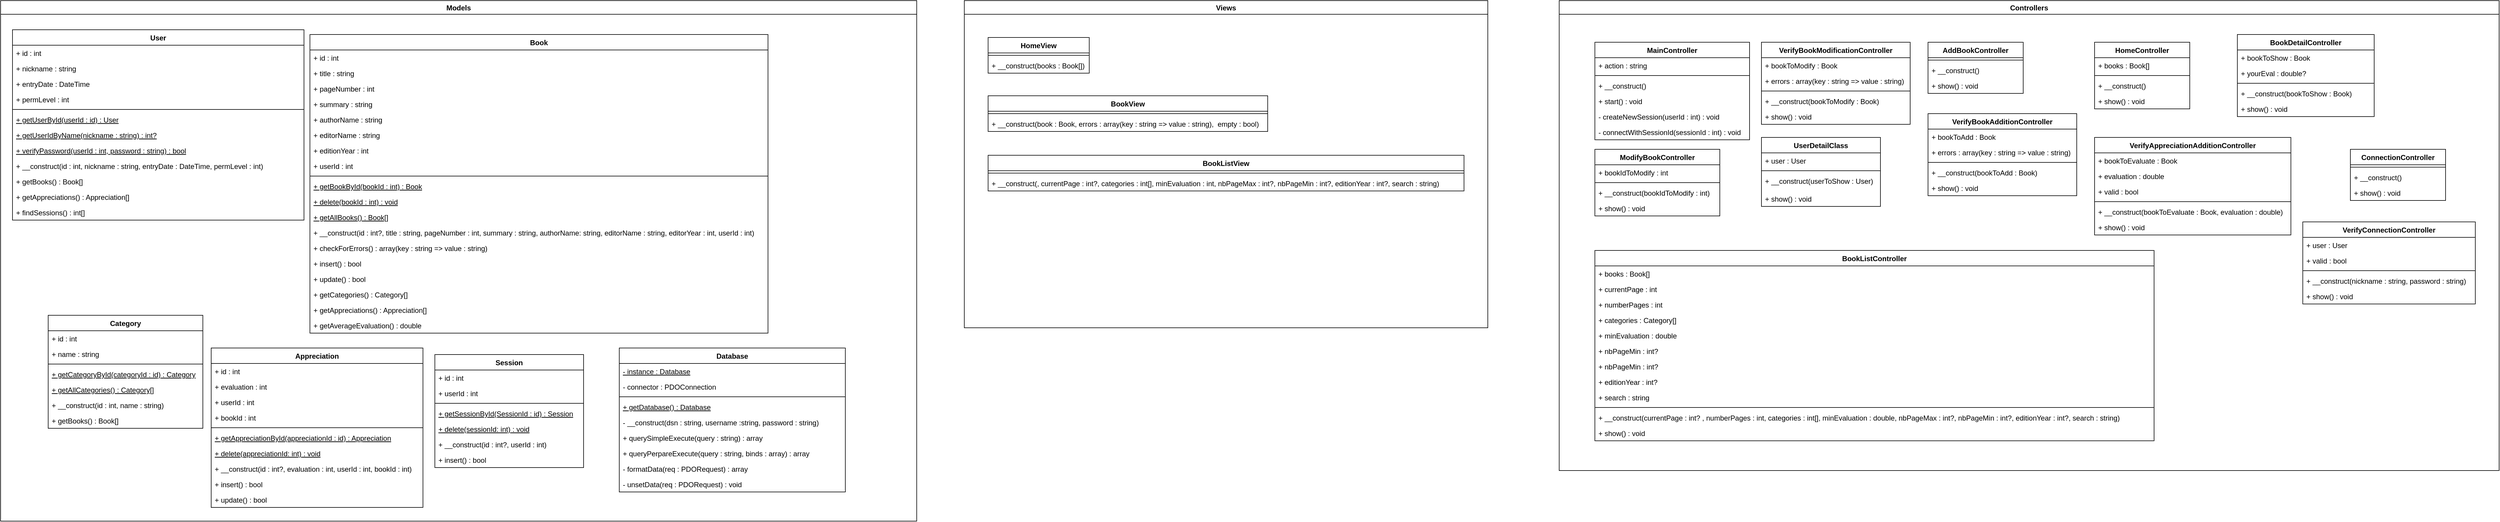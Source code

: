 <mxfile version="17.4.0"><diagram id="C5RBs43oDa-KdzZeNtuy" name="Page-1"><mxGraphModel dx="1673" dy="918" grid="1" gridSize="10" guides="1" tooltips="1" connect="1" arrows="1" fold="1" page="1" pageScale="1" pageWidth="827" pageHeight="1169" math="0" shadow="0"><root><mxCell id="WIyWlLk6GJQsqaUBKTNV-0"/><mxCell id="WIyWlLk6GJQsqaUBKTNV-1" parent="WIyWlLk6GJQsqaUBKTNV-0"/><mxCell id="OU10szr2XzH9tJr5xHhC-0" value="Controllers" style="swimlane;" parent="WIyWlLk6GJQsqaUBKTNV-1" vertex="1"><mxGeometry x="2720" y="40" width="1580" height="790" as="geometry"/></mxCell><mxCell id="OU10szr2XzH9tJr5xHhC-4" value="MainController" style="swimlane;fontStyle=1;align=center;verticalAlign=top;childLayout=stackLayout;horizontal=1;startSize=26;horizontalStack=0;resizeParent=1;resizeParentMax=0;resizeLast=0;collapsible=1;marginBottom=0;" parent="OU10szr2XzH9tJr5xHhC-0" vertex="1"><mxGeometry x="60" y="70" width="260" height="164" as="geometry"/></mxCell><mxCell id="lV26DVgruJpY5TxE6KlM-100" value="+ action : string" style="text;strokeColor=none;fillColor=none;align=left;verticalAlign=top;spacingLeft=4;spacingRight=4;overflow=hidden;rotatable=0;points=[[0,0.5],[1,0.5]];portConstraint=eastwest;" parent="OU10szr2XzH9tJr5xHhC-4" vertex="1"><mxGeometry y="26" width="260" height="26" as="geometry"/></mxCell><mxCell id="OU10szr2XzH9tJr5xHhC-6" value="" style="line;strokeWidth=1;fillColor=none;align=left;verticalAlign=middle;spacingTop=-1;spacingLeft=3;spacingRight=3;rotatable=0;labelPosition=right;points=[];portConstraint=eastwest;" parent="OU10szr2XzH9tJr5xHhC-4" vertex="1"><mxGeometry y="52" width="260" height="8" as="geometry"/></mxCell><mxCell id="OU10szr2XzH9tJr5xHhC-7" value="+ __construct()" style="text;strokeColor=none;fillColor=none;align=left;verticalAlign=top;spacingLeft=4;spacingRight=4;overflow=hidden;rotatable=0;points=[[0,0.5],[1,0.5]];portConstraint=eastwest;" parent="OU10szr2XzH9tJr5xHhC-4" vertex="1"><mxGeometry y="60" width="260" height="26" as="geometry"/></mxCell><mxCell id="lV26DVgruJpY5TxE6KlM-96" value="+ start() : void" style="text;strokeColor=none;fillColor=none;align=left;verticalAlign=top;spacingLeft=4;spacingRight=4;overflow=hidden;rotatable=0;points=[[0,0.5],[1,0.5]];portConstraint=eastwest;" parent="OU10szr2XzH9tJr5xHhC-4" vertex="1"><mxGeometry y="86" width="260" height="26" as="geometry"/></mxCell><mxCell id="lV26DVgruJpY5TxE6KlM-94" value="- createNewSession(userId : int) : void" style="text;strokeColor=none;fillColor=none;align=left;verticalAlign=top;spacingLeft=4;spacingRight=4;overflow=hidden;rotatable=0;points=[[0,0.5],[1,0.5]];portConstraint=eastwest;" parent="OU10szr2XzH9tJr5xHhC-4" vertex="1"><mxGeometry y="112" width="260" height="26" as="geometry"/></mxCell><mxCell id="lV26DVgruJpY5TxE6KlM-95" value="- connectWithSessionId(sessionId : int) : void" style="text;strokeColor=none;fillColor=none;align=left;verticalAlign=top;spacingLeft=4;spacingRight=4;overflow=hidden;rotatable=0;points=[[0,0.5],[1,0.5]];portConstraint=eastwest;" parent="OU10szr2XzH9tJr5xHhC-4" vertex="1"><mxGeometry y="138" width="260" height="26" as="geometry"/></mxCell><mxCell id="OU10szr2XzH9tJr5xHhC-12" value="AddBookController" style="swimlane;fontStyle=1;align=center;verticalAlign=top;childLayout=stackLayout;horizontal=1;startSize=26;horizontalStack=0;resizeParent=1;resizeParentMax=0;resizeLast=0;collapsible=1;marginBottom=0;" parent="OU10szr2XzH9tJr5xHhC-0" vertex="1"><mxGeometry x="620" y="70" width="160" height="86" as="geometry"/></mxCell><mxCell id="OU10szr2XzH9tJr5xHhC-14" value="" style="line;strokeWidth=1;fillColor=none;align=left;verticalAlign=middle;spacingTop=-1;spacingLeft=3;spacingRight=3;rotatable=0;labelPosition=right;points=[];portConstraint=eastwest;" parent="OU10szr2XzH9tJr5xHhC-12" vertex="1"><mxGeometry y="26" width="160" height="8" as="geometry"/></mxCell><mxCell id="OU10szr2XzH9tJr5xHhC-15" value="+ __construct()" style="text;strokeColor=none;fillColor=none;align=left;verticalAlign=top;spacingLeft=4;spacingRight=4;overflow=hidden;rotatable=0;points=[[0,0.5],[1,0.5]];portConstraint=eastwest;" parent="OU10szr2XzH9tJr5xHhC-12" vertex="1"><mxGeometry y="34" width="160" height="26" as="geometry"/></mxCell><mxCell id="p8WuCxDaArKsLXd3KkqR-11" value="+ show() : void" style="text;strokeColor=none;fillColor=none;align=left;verticalAlign=top;spacingLeft=4;spacingRight=4;overflow=hidden;rotatable=0;points=[[0,0.5],[1,0.5]];portConstraint=eastwest;" parent="OU10szr2XzH9tJr5xHhC-12" vertex="1"><mxGeometry y="60" width="160" height="26" as="geometry"/></mxCell><mxCell id="OU10szr2XzH9tJr5xHhC-16" value="HomeController" style="swimlane;fontStyle=1;align=center;verticalAlign=top;childLayout=stackLayout;horizontal=1;startSize=26;horizontalStack=0;resizeParent=1;resizeParentMax=0;resizeLast=0;collapsible=1;marginBottom=0;" parent="OU10szr2XzH9tJr5xHhC-0" vertex="1"><mxGeometry x="900" y="70" width="160" height="112" as="geometry"/></mxCell><mxCell id="p8WuCxDaArKsLXd3KkqR-19" value="+ books : Book[]" style="text;strokeColor=none;fillColor=none;align=left;verticalAlign=top;spacingLeft=4;spacingRight=4;overflow=hidden;rotatable=0;points=[[0,0.5],[1,0.5]];portConstraint=eastwest;" parent="OU10szr2XzH9tJr5xHhC-16" vertex="1"><mxGeometry y="26" width="160" height="26" as="geometry"/></mxCell><mxCell id="OU10szr2XzH9tJr5xHhC-18" value="" style="line;strokeWidth=1;fillColor=none;align=left;verticalAlign=middle;spacingTop=-1;spacingLeft=3;spacingRight=3;rotatable=0;labelPosition=right;points=[];portConstraint=eastwest;" parent="OU10szr2XzH9tJr5xHhC-16" vertex="1"><mxGeometry y="52" width="160" height="8" as="geometry"/></mxCell><mxCell id="OU10szr2XzH9tJr5xHhC-19" value="+ __construct()" style="text;strokeColor=none;fillColor=none;align=left;verticalAlign=top;spacingLeft=4;spacingRight=4;overflow=hidden;rotatable=0;points=[[0,0.5],[1,0.5]];portConstraint=eastwest;" parent="OU10szr2XzH9tJr5xHhC-16" vertex="1"><mxGeometry y="60" width="160" height="26" as="geometry"/></mxCell><mxCell id="p8WuCxDaArKsLXd3KkqR-20" value="+ show() : void" style="text;strokeColor=none;fillColor=none;align=left;verticalAlign=top;spacingLeft=4;spacingRight=4;overflow=hidden;rotatable=0;points=[[0,0.5],[1,0.5]];portConstraint=eastwest;" parent="OU10szr2XzH9tJr5xHhC-16" vertex="1"><mxGeometry y="86" width="160" height="26" as="geometry"/></mxCell><mxCell id="OU10szr2XzH9tJr5xHhC-20" value="BookDetailController" style="swimlane;fontStyle=1;align=center;verticalAlign=top;childLayout=stackLayout;horizontal=1;startSize=26;horizontalStack=0;resizeParent=1;resizeParentMax=0;resizeLast=0;collapsible=1;marginBottom=0;" parent="OU10szr2XzH9tJr5xHhC-0" vertex="1"><mxGeometry x="1140" y="57" width="230" height="138" as="geometry"/></mxCell><mxCell id="OU10szr2XzH9tJr5xHhC-21" value="+ bookToShow : Book" style="text;strokeColor=none;fillColor=none;align=left;verticalAlign=top;spacingLeft=4;spacingRight=4;overflow=hidden;rotatable=0;points=[[0,0.5],[1,0.5]];portConstraint=eastwest;" parent="OU10szr2XzH9tJr5xHhC-20" vertex="1"><mxGeometry y="26" width="230" height="26" as="geometry"/></mxCell><mxCell id="ZPYOIBIPo0ryJwTn48Rx-1" value="+ yourEval : double?" style="text;strokeColor=none;fillColor=none;align=left;verticalAlign=top;spacingLeft=4;spacingRight=4;overflow=hidden;rotatable=0;points=[[0,0.5],[1,0.5]];portConstraint=eastwest;" vertex="1" parent="OU10szr2XzH9tJr5xHhC-20"><mxGeometry y="52" width="230" height="26" as="geometry"/></mxCell><mxCell id="OU10szr2XzH9tJr5xHhC-22" value="" style="line;strokeWidth=1;fillColor=none;align=left;verticalAlign=middle;spacingTop=-1;spacingLeft=3;spacingRight=3;rotatable=0;labelPosition=right;points=[];portConstraint=eastwest;" parent="OU10szr2XzH9tJr5xHhC-20" vertex="1"><mxGeometry y="78" width="230" height="8" as="geometry"/></mxCell><mxCell id="OU10szr2XzH9tJr5xHhC-23" value="+ __construct(bookToShow : Book)" style="text;strokeColor=none;fillColor=none;align=left;verticalAlign=top;spacingLeft=4;spacingRight=4;overflow=hidden;rotatable=0;points=[[0,0.5],[1,0.5]];portConstraint=eastwest;" parent="OU10szr2XzH9tJr5xHhC-20" vertex="1"><mxGeometry y="86" width="230" height="26" as="geometry"/></mxCell><mxCell id="p8WuCxDaArKsLXd3KkqR-34" value="+ show() : void" style="text;strokeColor=none;fillColor=none;align=left;verticalAlign=top;spacingLeft=4;spacingRight=4;overflow=hidden;rotatable=0;points=[[0,0.5],[1,0.5]];portConstraint=eastwest;" parent="OU10szr2XzH9tJr5xHhC-20" vertex="1"><mxGeometry y="112" width="230" height="26" as="geometry"/></mxCell><mxCell id="OU10szr2XzH9tJr5xHhC-24" value="BookListController" style="swimlane;fontStyle=1;align=center;verticalAlign=top;childLayout=stackLayout;horizontal=1;startSize=26;horizontalStack=0;resizeParent=1;resizeParentMax=0;resizeLast=0;collapsible=1;marginBottom=0;" parent="OU10szr2XzH9tJr5xHhC-0" vertex="1"><mxGeometry x="60" y="420" width="940" height="320" as="geometry"/></mxCell><mxCell id="lV26DVgruJpY5TxE6KlM-106" value="+ books : Book[]" style="text;strokeColor=none;fillColor=none;align=left;verticalAlign=top;spacingLeft=4;spacingRight=4;overflow=hidden;rotatable=0;points=[[0,0.5],[1,0.5]];portConstraint=eastwest;" parent="OU10szr2XzH9tJr5xHhC-24" vertex="1"><mxGeometry y="26" width="940" height="26" as="geometry"/></mxCell><mxCell id="lV26DVgruJpY5TxE6KlM-107" value="+ currentPage : int" style="text;strokeColor=none;fillColor=none;align=left;verticalAlign=top;spacingLeft=4;spacingRight=4;overflow=hidden;rotatable=0;points=[[0,0.5],[1,0.5]];portConstraint=eastwest;" parent="OU10szr2XzH9tJr5xHhC-24" vertex="1"><mxGeometry y="52" width="940" height="26" as="geometry"/></mxCell><mxCell id="ZPYOIBIPo0ryJwTn48Rx-23" value="+ numberPages : int" style="text;strokeColor=none;fillColor=none;align=left;verticalAlign=top;spacingLeft=4;spacingRight=4;overflow=hidden;rotatable=0;points=[[0,0.5],[1,0.5]];portConstraint=eastwest;" vertex="1" parent="OU10szr2XzH9tJr5xHhC-24"><mxGeometry y="78" width="940" height="26" as="geometry"/></mxCell><mxCell id="ZPYOIBIPo0ryJwTn48Rx-24" value="+ categories : Category[]" style="text;strokeColor=none;fillColor=none;align=left;verticalAlign=top;spacingLeft=4;spacingRight=4;overflow=hidden;rotatable=0;points=[[0,0.5],[1,0.5]];portConstraint=eastwest;" vertex="1" parent="OU10szr2XzH9tJr5xHhC-24"><mxGeometry y="104" width="940" height="26" as="geometry"/></mxCell><mxCell id="ZPYOIBIPo0ryJwTn48Rx-25" value="+ minEvaluation : double" style="text;strokeColor=none;fillColor=none;align=left;verticalAlign=top;spacingLeft=4;spacingRight=4;overflow=hidden;rotatable=0;points=[[0,0.5],[1,0.5]];portConstraint=eastwest;" vertex="1" parent="OU10szr2XzH9tJr5xHhC-24"><mxGeometry y="130" width="940" height="26" as="geometry"/></mxCell><mxCell id="ZPYOIBIPo0ryJwTn48Rx-26" value="+ nbPageMin : int?" style="text;strokeColor=none;fillColor=none;align=left;verticalAlign=top;spacingLeft=4;spacingRight=4;overflow=hidden;rotatable=0;points=[[0,0.5],[1,0.5]];portConstraint=eastwest;" vertex="1" parent="OU10szr2XzH9tJr5xHhC-24"><mxGeometry y="156" width="940" height="26" as="geometry"/></mxCell><mxCell id="ZPYOIBIPo0ryJwTn48Rx-27" value="+ nbPageMin : int?" style="text;strokeColor=none;fillColor=none;align=left;verticalAlign=top;spacingLeft=4;spacingRight=4;overflow=hidden;rotatable=0;points=[[0,0.5],[1,0.5]];portConstraint=eastwest;" vertex="1" parent="OU10szr2XzH9tJr5xHhC-24"><mxGeometry y="182" width="940" height="26" as="geometry"/></mxCell><mxCell id="ZPYOIBIPo0ryJwTn48Rx-28" value="+ editionYear : int?" style="text;strokeColor=none;fillColor=none;align=left;verticalAlign=top;spacingLeft=4;spacingRight=4;overflow=hidden;rotatable=0;points=[[0,0.5],[1,0.5]];portConstraint=eastwest;" vertex="1" parent="OU10szr2XzH9tJr5xHhC-24"><mxGeometry y="208" width="940" height="26" as="geometry"/></mxCell><mxCell id="ZPYOIBIPo0ryJwTn48Rx-29" value="+ search : string" style="text;strokeColor=none;fillColor=none;align=left;verticalAlign=top;spacingLeft=4;spacingRight=4;overflow=hidden;rotatable=0;points=[[0,0.5],[1,0.5]];portConstraint=eastwest;" vertex="1" parent="OU10szr2XzH9tJr5xHhC-24"><mxGeometry y="234" width="940" height="26" as="geometry"/></mxCell><mxCell id="OU10szr2XzH9tJr5xHhC-26" value="" style="line;strokeWidth=1;fillColor=none;align=left;verticalAlign=middle;spacingTop=-1;spacingLeft=3;spacingRight=3;rotatable=0;labelPosition=right;points=[];portConstraint=eastwest;" parent="OU10szr2XzH9tJr5xHhC-24" vertex="1"><mxGeometry y="260" width="940" height="8" as="geometry"/></mxCell><mxCell id="OU10szr2XzH9tJr5xHhC-27" value="+ __construct(currentPage : int? , numberPages : int, categories : int[], minEvaluation : double, nbPageMax : int?, nbPageMin : int?, editionYear : int?, search : string)" style="text;strokeColor=none;fillColor=none;align=left;verticalAlign=top;spacingLeft=4;spacingRight=4;overflow=hidden;rotatable=0;points=[[0,0.5],[1,0.5]];portConstraint=eastwest;" parent="OU10szr2XzH9tJr5xHhC-24" vertex="1"><mxGeometry y="268" width="940" height="26" as="geometry"/></mxCell><mxCell id="lV26DVgruJpY5TxE6KlM-105" value="+ show() : void" style="text;strokeColor=none;fillColor=none;align=left;verticalAlign=top;spacingLeft=4;spacingRight=4;overflow=hidden;rotatable=0;points=[[0,0.5],[1,0.5]];portConstraint=eastwest;" parent="OU10szr2XzH9tJr5xHhC-24" vertex="1"><mxGeometry y="294" width="940" height="26" as="geometry"/></mxCell><mxCell id="lV26DVgruJpY5TxE6KlM-8" value="ModifyBookController" style="swimlane;fontStyle=1;align=center;verticalAlign=top;childLayout=stackLayout;horizontal=1;startSize=26;horizontalStack=0;resizeParent=1;resizeParentMax=0;resizeLast=0;collapsible=1;marginBottom=0;" parent="OU10szr2XzH9tJr5xHhC-0" vertex="1"><mxGeometry x="60" y="250" width="210" height="112" as="geometry"/></mxCell><mxCell id="lV26DVgruJpY5TxE6KlM-9" value="+ bookIdToModify : int" style="text;strokeColor=none;fillColor=none;align=left;verticalAlign=top;spacingLeft=4;spacingRight=4;overflow=hidden;rotatable=0;points=[[0,0.5],[1,0.5]];portConstraint=eastwest;" parent="lV26DVgruJpY5TxE6KlM-8" vertex="1"><mxGeometry y="26" width="210" height="26" as="geometry"/></mxCell><mxCell id="lV26DVgruJpY5TxE6KlM-10" value="" style="line;strokeWidth=1;fillColor=none;align=left;verticalAlign=middle;spacingTop=-1;spacingLeft=3;spacingRight=3;rotatable=0;labelPosition=right;points=[];portConstraint=eastwest;" parent="lV26DVgruJpY5TxE6KlM-8" vertex="1"><mxGeometry y="52" width="210" height="8" as="geometry"/></mxCell><mxCell id="lV26DVgruJpY5TxE6KlM-11" value="+ __construct(bookIdToModify : int)" style="text;strokeColor=none;fillColor=none;align=left;verticalAlign=top;spacingLeft=4;spacingRight=4;overflow=hidden;rotatable=0;points=[[0,0.5],[1,0.5]];portConstraint=eastwest;" parent="lV26DVgruJpY5TxE6KlM-8" vertex="1"><mxGeometry y="60" width="210" height="26" as="geometry"/></mxCell><mxCell id="p8WuCxDaArKsLXd3KkqR-3" value="+ show() : void" style="text;strokeColor=none;fillColor=none;align=left;verticalAlign=top;spacingLeft=4;spacingRight=4;overflow=hidden;rotatable=0;points=[[0,0.5],[1,0.5]];portConstraint=eastwest;" parent="lV26DVgruJpY5TxE6KlM-8" vertex="1"><mxGeometry y="86" width="210" height="26" as="geometry"/></mxCell><mxCell id="lV26DVgruJpY5TxE6KlM-101" value="ConnectionController" style="swimlane;fontStyle=1;align=center;verticalAlign=top;childLayout=stackLayout;horizontal=1;startSize=26;horizontalStack=0;resizeParent=1;resizeParentMax=0;resizeLast=0;collapsible=1;marginBottom=0;" parent="OU10szr2XzH9tJr5xHhC-0" vertex="1"><mxGeometry x="1330" y="250" width="160" height="86" as="geometry"/></mxCell><mxCell id="lV26DVgruJpY5TxE6KlM-103" value="" style="line;strokeWidth=1;fillColor=none;align=left;verticalAlign=middle;spacingTop=-1;spacingLeft=3;spacingRight=3;rotatable=0;labelPosition=right;points=[];portConstraint=eastwest;" parent="lV26DVgruJpY5TxE6KlM-101" vertex="1"><mxGeometry y="26" width="160" height="8" as="geometry"/></mxCell><mxCell id="p8WuCxDaArKsLXd3KkqR-35" value="+ __construct()" style="text;strokeColor=none;fillColor=none;align=left;verticalAlign=top;spacingLeft=4;spacingRight=4;overflow=hidden;rotatable=0;points=[[0,0.5],[1,0.5]];portConstraint=eastwest;" parent="lV26DVgruJpY5TxE6KlM-101" vertex="1"><mxGeometry y="34" width="160" height="26" as="geometry"/></mxCell><mxCell id="p8WuCxDaArKsLXd3KkqR-36" value="+ show() : void" style="text;strokeColor=none;fillColor=none;align=left;verticalAlign=top;spacingLeft=4;spacingRight=4;overflow=hidden;rotatable=0;points=[[0,0.5],[1,0.5]];portConstraint=eastwest;" parent="lV26DVgruJpY5TxE6KlM-101" vertex="1"><mxGeometry y="60" width="160" height="26" as="geometry"/></mxCell><mxCell id="p8WuCxDaArKsLXd3KkqR-4" value="VerifyBookModificationController" style="swimlane;fontStyle=1;align=center;verticalAlign=top;childLayout=stackLayout;horizontal=1;startSize=26;horizontalStack=0;resizeParent=1;resizeParentMax=0;resizeLast=0;collapsible=1;marginBottom=0;" parent="OU10szr2XzH9tJr5xHhC-0" vertex="1"><mxGeometry x="340" y="70" width="250" height="138" as="geometry"/></mxCell><mxCell id="p8WuCxDaArKsLXd3KkqR-5" value="+ bookToModify : Book" style="text;strokeColor=none;fillColor=none;align=left;verticalAlign=top;spacingLeft=4;spacingRight=4;overflow=hidden;rotatable=0;points=[[0,0.5],[1,0.5]];portConstraint=eastwest;" parent="p8WuCxDaArKsLXd3KkqR-4" vertex="1"><mxGeometry y="26" width="250" height="26" as="geometry"/></mxCell><mxCell id="p8WuCxDaArKsLXd3KkqR-9" value="+ errors : array(key : string =&gt; value : string)" style="text;strokeColor=none;fillColor=none;align=left;verticalAlign=top;spacingLeft=4;spacingRight=4;overflow=hidden;rotatable=0;points=[[0,0.5],[1,0.5]];portConstraint=eastwest;" parent="p8WuCxDaArKsLXd3KkqR-4" vertex="1"><mxGeometry y="52" width="250" height="26" as="geometry"/></mxCell><mxCell id="p8WuCxDaArKsLXd3KkqR-6" value="" style="line;strokeWidth=1;fillColor=none;align=left;verticalAlign=middle;spacingTop=-1;spacingLeft=3;spacingRight=3;rotatable=0;labelPosition=right;points=[];portConstraint=eastwest;" parent="p8WuCxDaArKsLXd3KkqR-4" vertex="1"><mxGeometry y="78" width="250" height="8" as="geometry"/></mxCell><mxCell id="p8WuCxDaArKsLXd3KkqR-7" value="+ __construct(bookToModify : Book)" style="text;strokeColor=none;fillColor=none;align=left;verticalAlign=top;spacingLeft=4;spacingRight=4;overflow=hidden;rotatable=0;points=[[0,0.5],[1,0.5]];portConstraint=eastwest;" parent="p8WuCxDaArKsLXd3KkqR-4" vertex="1"><mxGeometry y="86" width="250" height="26" as="geometry"/></mxCell><mxCell id="p8WuCxDaArKsLXd3KkqR-8" value="+ show() : void" style="text;strokeColor=none;fillColor=none;align=left;verticalAlign=top;spacingLeft=4;spacingRight=4;overflow=hidden;rotatable=0;points=[[0,0.5],[1,0.5]];portConstraint=eastwest;" parent="p8WuCxDaArKsLXd3KkqR-4" vertex="1"><mxGeometry y="112" width="250" height="26" as="geometry"/></mxCell><mxCell id="p8WuCxDaArKsLXd3KkqR-12" value="VerifyBookAdditionController" style="swimlane;fontStyle=1;align=center;verticalAlign=top;childLayout=stackLayout;horizontal=1;startSize=26;horizontalStack=0;resizeParent=1;resizeParentMax=0;resizeLast=0;collapsible=1;marginBottom=0;" parent="OU10szr2XzH9tJr5xHhC-0" vertex="1"><mxGeometry x="620" y="190" width="250" height="138" as="geometry"/></mxCell><mxCell id="p8WuCxDaArKsLXd3KkqR-16" value="+ bookToAdd : Book" style="text;strokeColor=none;fillColor=none;align=left;verticalAlign=top;spacingLeft=4;spacingRight=4;overflow=hidden;rotatable=0;points=[[0,0.5],[1,0.5]];portConstraint=eastwest;" parent="p8WuCxDaArKsLXd3KkqR-12" vertex="1"><mxGeometry y="26" width="250" height="26" as="geometry"/></mxCell><mxCell id="p8WuCxDaArKsLXd3KkqR-18" value="+ errors : array(key : string =&gt; value : string)" style="text;strokeColor=none;fillColor=none;align=left;verticalAlign=top;spacingLeft=4;spacingRight=4;overflow=hidden;rotatable=0;points=[[0,0.5],[1,0.5]];portConstraint=eastwest;" parent="p8WuCxDaArKsLXd3KkqR-12" vertex="1"><mxGeometry y="52" width="250" height="26" as="geometry"/></mxCell><mxCell id="p8WuCxDaArKsLXd3KkqR-13" value="" style="line;strokeWidth=1;fillColor=none;align=left;verticalAlign=middle;spacingTop=-1;spacingLeft=3;spacingRight=3;rotatable=0;labelPosition=right;points=[];portConstraint=eastwest;" parent="p8WuCxDaArKsLXd3KkqR-12" vertex="1"><mxGeometry y="78" width="250" height="8" as="geometry"/></mxCell><mxCell id="p8WuCxDaArKsLXd3KkqR-14" value="+ __construct(bookToAdd : Book)" style="text;strokeColor=none;fillColor=none;align=left;verticalAlign=top;spacingLeft=4;spacingRight=4;overflow=hidden;rotatable=0;points=[[0,0.5],[1,0.5]];portConstraint=eastwest;" parent="p8WuCxDaArKsLXd3KkqR-12" vertex="1"><mxGeometry y="86" width="250" height="26" as="geometry"/></mxCell><mxCell id="p8WuCxDaArKsLXd3KkqR-15" value="+ show() : void" style="text;strokeColor=none;fillColor=none;align=left;verticalAlign=top;spacingLeft=4;spacingRight=4;overflow=hidden;rotatable=0;points=[[0,0.5],[1,0.5]];portConstraint=eastwest;" parent="p8WuCxDaArKsLXd3KkqR-12" vertex="1"><mxGeometry y="112" width="250" height="26" as="geometry"/></mxCell><mxCell id="p8WuCxDaArKsLXd3KkqR-27" value="VerifyAppreciationAdditionController" style="swimlane;fontStyle=1;align=center;verticalAlign=top;childLayout=stackLayout;horizontal=1;startSize=26;horizontalStack=0;resizeParent=1;resizeParentMax=0;resizeLast=0;collapsible=1;marginBottom=0;" parent="OU10szr2XzH9tJr5xHhC-0" vertex="1"><mxGeometry x="900" y="230" width="330" height="164" as="geometry"/></mxCell><mxCell id="p8WuCxDaArKsLXd3KkqR-28" value="+ bookToEvaluate : Book" style="text;strokeColor=none;fillColor=none;align=left;verticalAlign=top;spacingLeft=4;spacingRight=4;overflow=hidden;rotatable=0;points=[[0,0.5],[1,0.5]];portConstraint=eastwest;" parent="p8WuCxDaArKsLXd3KkqR-27" vertex="1"><mxGeometry y="26" width="330" height="26" as="geometry"/></mxCell><mxCell id="p8WuCxDaArKsLXd3KkqR-32" value="+ evaluation : double" style="text;strokeColor=none;fillColor=none;align=left;verticalAlign=top;spacingLeft=4;spacingRight=4;overflow=hidden;rotatable=0;points=[[0,0.5],[1,0.5]];portConstraint=eastwest;" parent="p8WuCxDaArKsLXd3KkqR-27" vertex="1"><mxGeometry y="52" width="330" height="26" as="geometry"/></mxCell><mxCell id="p8WuCxDaArKsLXd3KkqR-33" value="+ valid : bool" style="text;strokeColor=none;fillColor=none;align=left;verticalAlign=top;spacingLeft=4;spacingRight=4;overflow=hidden;rotatable=0;points=[[0,0.5],[1,0.5]];portConstraint=eastwest;" parent="p8WuCxDaArKsLXd3KkqR-27" vertex="1"><mxGeometry y="78" width="330" height="26" as="geometry"/></mxCell><mxCell id="p8WuCxDaArKsLXd3KkqR-29" value="" style="line;strokeWidth=1;fillColor=none;align=left;verticalAlign=middle;spacingTop=-1;spacingLeft=3;spacingRight=3;rotatable=0;labelPosition=right;points=[];portConstraint=eastwest;" parent="p8WuCxDaArKsLXd3KkqR-27" vertex="1"><mxGeometry y="104" width="330" height="8" as="geometry"/></mxCell><mxCell id="p8WuCxDaArKsLXd3KkqR-30" value="+ __construct(bookToEvaluate : Book, evaluation : double)" style="text;strokeColor=none;fillColor=none;align=left;verticalAlign=top;spacingLeft=4;spacingRight=4;overflow=hidden;rotatable=0;points=[[0,0.5],[1,0.5]];portConstraint=eastwest;" parent="p8WuCxDaArKsLXd3KkqR-27" vertex="1"><mxGeometry y="112" width="330" height="26" as="geometry"/></mxCell><mxCell id="p8WuCxDaArKsLXd3KkqR-31" value="+ show() : void" style="text;strokeColor=none;fillColor=none;align=left;verticalAlign=top;spacingLeft=4;spacingRight=4;overflow=hidden;rotatable=0;points=[[0,0.5],[1,0.5]];portConstraint=eastwest;" parent="p8WuCxDaArKsLXd3KkqR-27" vertex="1"><mxGeometry y="138" width="330" height="26" as="geometry"/></mxCell><mxCell id="p8WuCxDaArKsLXd3KkqR-37" value="VerifyConnectionController" style="swimlane;fontStyle=1;align=center;verticalAlign=top;childLayout=stackLayout;horizontal=1;startSize=26;horizontalStack=0;resizeParent=1;resizeParentMax=0;resizeLast=0;collapsible=1;marginBottom=0;" parent="OU10szr2XzH9tJr5xHhC-0" vertex="1"><mxGeometry x="1250" y="372" width="290" height="138" as="geometry"/></mxCell><mxCell id="p8WuCxDaArKsLXd3KkqR-41" value="+ user : User" style="text;strokeColor=none;fillColor=none;align=left;verticalAlign=top;spacingLeft=4;spacingRight=4;overflow=hidden;rotatable=0;points=[[0,0.5],[1,0.5]];portConstraint=eastwest;" parent="p8WuCxDaArKsLXd3KkqR-37" vertex="1"><mxGeometry y="26" width="290" height="26" as="geometry"/></mxCell><mxCell id="p8WuCxDaArKsLXd3KkqR-42" value="+ valid : bool" style="text;strokeColor=none;fillColor=none;align=left;verticalAlign=top;spacingLeft=4;spacingRight=4;overflow=hidden;rotatable=0;points=[[0,0.5],[1,0.5]];portConstraint=eastwest;" parent="p8WuCxDaArKsLXd3KkqR-37" vertex="1"><mxGeometry y="52" width="290" height="26" as="geometry"/></mxCell><mxCell id="p8WuCxDaArKsLXd3KkqR-38" value="" style="line;strokeWidth=1;fillColor=none;align=left;verticalAlign=middle;spacingTop=-1;spacingLeft=3;spacingRight=3;rotatable=0;labelPosition=right;points=[];portConstraint=eastwest;" parent="p8WuCxDaArKsLXd3KkqR-37" vertex="1"><mxGeometry y="78" width="290" height="8" as="geometry"/></mxCell><mxCell id="p8WuCxDaArKsLXd3KkqR-39" value="+ __construct(nickname : string, password : string)" style="text;strokeColor=none;fillColor=none;align=left;verticalAlign=top;spacingLeft=4;spacingRight=4;overflow=hidden;rotatable=0;points=[[0,0.5],[1,0.5]];portConstraint=eastwest;" parent="p8WuCxDaArKsLXd3KkqR-37" vertex="1"><mxGeometry y="86" width="290" height="26" as="geometry"/></mxCell><mxCell id="p8WuCxDaArKsLXd3KkqR-40" value="+ show() : void" style="text;strokeColor=none;fillColor=none;align=left;verticalAlign=top;spacingLeft=4;spacingRight=4;overflow=hidden;rotatable=0;points=[[0,0.5],[1,0.5]];portConstraint=eastwest;" parent="p8WuCxDaArKsLXd3KkqR-37" vertex="1"><mxGeometry y="112" width="290" height="26" as="geometry"/></mxCell><mxCell id="p8WuCxDaArKsLXd3KkqR-43" value="UserDetailClass" style="swimlane;fontStyle=1;align=center;verticalAlign=top;childLayout=stackLayout;horizontal=1;startSize=26;horizontalStack=0;resizeParent=1;resizeParentMax=0;resizeLast=0;collapsible=1;marginBottom=0;" parent="OU10szr2XzH9tJr5xHhC-0" vertex="1"><mxGeometry x="340" y="230" width="200" height="116" as="geometry"/></mxCell><mxCell id="p8WuCxDaArKsLXd3KkqR-44" value="+ user : User" style="text;strokeColor=none;fillColor=none;align=left;verticalAlign=top;spacingLeft=4;spacingRight=4;overflow=hidden;rotatable=0;points=[[0,0.5],[1,0.5]];portConstraint=eastwest;" parent="p8WuCxDaArKsLXd3KkqR-43" vertex="1"><mxGeometry y="26" width="200" height="26" as="geometry"/></mxCell><mxCell id="p8WuCxDaArKsLXd3KkqR-45" value="" style="line;strokeWidth=1;fillColor=none;align=left;verticalAlign=middle;spacingTop=-1;spacingLeft=3;spacingRight=3;rotatable=0;labelPosition=right;points=[];portConstraint=eastwest;" parent="p8WuCxDaArKsLXd3KkqR-43" vertex="1"><mxGeometry y="52" width="200" height="8" as="geometry"/></mxCell><mxCell id="p8WuCxDaArKsLXd3KkqR-46" value="+ __construct(userToShow : User)" style="text;strokeColor=none;fillColor=none;align=left;verticalAlign=top;spacingLeft=4;spacingRight=4;overflow=hidden;rotatable=0;points=[[0,0.5],[1,0.5]];portConstraint=eastwest;" parent="p8WuCxDaArKsLXd3KkqR-43" vertex="1"><mxGeometry y="60" width="200" height="30" as="geometry"/></mxCell><mxCell id="p8WuCxDaArKsLXd3KkqR-47" value="+ show() : void" style="text;strokeColor=none;fillColor=none;align=left;verticalAlign=top;spacingLeft=4;spacingRight=4;overflow=hidden;rotatable=0;points=[[0,0.5],[1,0.5]];portConstraint=eastwest;" parent="p8WuCxDaArKsLXd3KkqR-43" vertex="1"><mxGeometry y="90" width="200" height="26" as="geometry"/></mxCell><mxCell id="OU10szr2XzH9tJr5xHhC-2" value="Models" style="swimlane;" parent="WIyWlLk6GJQsqaUBKTNV-1" vertex="1"><mxGeometry x="100" y="40" width="1540" height="875" as="geometry"/></mxCell><mxCell id="lV26DVgruJpY5TxE6KlM-0" value="User" style="swimlane;fontStyle=1;align=center;verticalAlign=top;childLayout=stackLayout;horizontal=1;startSize=26;horizontalStack=0;resizeParent=1;resizeParentMax=0;resizeLast=0;collapsible=1;marginBottom=0;" parent="OU10szr2XzH9tJr5xHhC-2" vertex="1"><mxGeometry x="20" y="49" width="490" height="320" as="geometry"/></mxCell><mxCell id="lV26DVgruJpY5TxE6KlM-1" value="+ id : int" style="text;strokeColor=none;fillColor=none;align=left;verticalAlign=top;spacingLeft=4;spacingRight=4;overflow=hidden;rotatable=0;points=[[0,0.5],[1,0.5]];portConstraint=eastwest;" parent="lV26DVgruJpY5TxE6KlM-0" vertex="1"><mxGeometry y="26" width="490" height="26" as="geometry"/></mxCell><mxCell id="lV26DVgruJpY5TxE6KlM-43" value="+ nickname : string" style="text;strokeColor=none;fillColor=none;align=left;verticalAlign=top;spacingLeft=4;spacingRight=4;overflow=hidden;rotatable=0;points=[[0,0.5],[1,0.5]];portConstraint=eastwest;" parent="lV26DVgruJpY5TxE6KlM-0" vertex="1"><mxGeometry y="52" width="490" height="26" as="geometry"/></mxCell><mxCell id="lV26DVgruJpY5TxE6KlM-45" value="+ entryDate : DateTime" style="text;strokeColor=none;fillColor=none;align=left;verticalAlign=top;spacingLeft=4;spacingRight=4;overflow=hidden;rotatable=0;points=[[0,0.5],[1,0.5]];portConstraint=eastwest;" parent="lV26DVgruJpY5TxE6KlM-0" vertex="1"><mxGeometry y="78" width="490" height="26" as="geometry"/></mxCell><mxCell id="lV26DVgruJpY5TxE6KlM-46" value="+ permLevel : int" style="text;strokeColor=none;fillColor=none;align=left;verticalAlign=top;spacingLeft=4;spacingRight=4;overflow=hidden;rotatable=0;points=[[0,0.5],[1,0.5]];portConstraint=eastwest;" parent="lV26DVgruJpY5TxE6KlM-0" vertex="1"><mxGeometry y="104" width="490" height="26" as="geometry"/></mxCell><mxCell id="lV26DVgruJpY5TxE6KlM-2" value="" style="line;strokeWidth=1;fillColor=none;align=left;verticalAlign=middle;spacingTop=-1;spacingLeft=3;spacingRight=3;rotatable=0;labelPosition=right;points=[];portConstraint=eastwest;" parent="lV26DVgruJpY5TxE6KlM-0" vertex="1"><mxGeometry y="130" width="490" height="8" as="geometry"/></mxCell><mxCell id="lV26DVgruJpY5TxE6KlM-31" value="+ getUserById(userId : id) : User" style="text;strokeColor=none;fillColor=none;align=left;verticalAlign=top;spacingLeft=4;spacingRight=4;overflow=hidden;rotatable=0;points=[[0,0.5],[1,0.5]];portConstraint=eastwest;fontStyle=4" parent="lV26DVgruJpY5TxE6KlM-0" vertex="1"><mxGeometry y="138" width="490" height="26" as="geometry"/></mxCell><mxCell id="lV26DVgruJpY5TxE6KlM-48" value="+ getUserIdByName(nickname : string) : int?" style="text;strokeColor=none;fillColor=none;align=left;verticalAlign=top;spacingLeft=4;spacingRight=4;overflow=hidden;rotatable=0;points=[[0,0.5],[1,0.5]];portConstraint=eastwest;fontStyle=4" parent="lV26DVgruJpY5TxE6KlM-0" vertex="1"><mxGeometry y="164" width="490" height="26" as="geometry"/></mxCell><mxCell id="lV26DVgruJpY5TxE6KlM-49" value="+ verifyPassword(userId : int, password : string) : bool" style="text;strokeColor=none;fillColor=none;align=left;verticalAlign=top;spacingLeft=4;spacingRight=4;overflow=hidden;rotatable=0;points=[[0,0.5],[1,0.5]];portConstraint=eastwest;fontStyle=4" parent="lV26DVgruJpY5TxE6KlM-0" vertex="1"><mxGeometry y="190" width="490" height="26" as="geometry"/></mxCell><mxCell id="lV26DVgruJpY5TxE6KlM-68" value="+ __construct(id : int, nickname : string, entryDate : DateTime, permLevel : int)" style="text;strokeColor=none;fillColor=none;align=left;verticalAlign=top;spacingLeft=4;spacingRight=4;overflow=hidden;rotatable=0;points=[[0,0.5],[1,0.5]];portConstraint=eastwest;" parent="lV26DVgruJpY5TxE6KlM-0" vertex="1"><mxGeometry y="216" width="490" height="26" as="geometry"/></mxCell><mxCell id="lV26DVgruJpY5TxE6KlM-59" value="+ getBooks() : Book[]" style="text;strokeColor=none;fillColor=none;align=left;verticalAlign=top;spacingLeft=4;spacingRight=4;overflow=hidden;rotatable=0;points=[[0,0.5],[1,0.5]];portConstraint=eastwest;fontStyle=0" parent="lV26DVgruJpY5TxE6KlM-0" vertex="1"><mxGeometry y="242" width="490" height="26" as="geometry"/></mxCell><mxCell id="lV26DVgruJpY5TxE6KlM-60" value="+ getAppreciations() : Appreciation[] " style="text;strokeColor=none;fillColor=none;align=left;verticalAlign=top;spacingLeft=4;spacingRight=4;overflow=hidden;rotatable=0;points=[[0,0.5],[1,0.5]];portConstraint=eastwest;" parent="lV26DVgruJpY5TxE6KlM-0" vertex="1"><mxGeometry y="268" width="490" height="26" as="geometry"/></mxCell><mxCell id="lV26DVgruJpY5TxE6KlM-61" value="+ findSessions() : int[]" style="text;strokeColor=none;fillColor=none;align=left;verticalAlign=top;spacingLeft=4;spacingRight=4;overflow=hidden;rotatable=0;points=[[0,0.5],[1,0.5]];portConstraint=eastwest;" parent="lV26DVgruJpY5TxE6KlM-0" vertex="1"><mxGeometry y="294" width="490" height="26" as="geometry"/></mxCell><mxCell id="lV26DVgruJpY5TxE6KlM-4" value="Session" style="swimlane;fontStyle=1;align=center;verticalAlign=top;childLayout=stackLayout;horizontal=1;startSize=26;horizontalStack=0;resizeParent=1;resizeParentMax=0;resizeLast=0;collapsible=1;marginBottom=0;" parent="OU10szr2XzH9tJr5xHhC-2" vertex="1"><mxGeometry x="730" y="595" width="250" height="190" as="geometry"/></mxCell><mxCell id="lV26DVgruJpY5TxE6KlM-32" value="+ id : int" style="text;strokeColor=none;fillColor=none;align=left;verticalAlign=top;spacingLeft=4;spacingRight=4;overflow=hidden;rotatable=0;points=[[0,0.5],[1,0.5]];portConstraint=eastwest;" parent="lV26DVgruJpY5TxE6KlM-4" vertex="1"><mxGeometry y="26" width="250" height="26" as="geometry"/></mxCell><mxCell id="lV26DVgruJpY5TxE6KlM-42" value="+ userId : int" style="text;strokeColor=none;fillColor=none;align=left;verticalAlign=top;spacingLeft=4;spacingRight=4;overflow=hidden;rotatable=0;points=[[0,0.5],[1,0.5]];portConstraint=eastwest;" parent="lV26DVgruJpY5TxE6KlM-4" vertex="1"><mxGeometry y="52" width="250" height="26" as="geometry"/></mxCell><mxCell id="lV26DVgruJpY5TxE6KlM-6" value="" style="line;strokeWidth=1;fillColor=none;align=left;verticalAlign=middle;spacingTop=-1;spacingLeft=3;spacingRight=3;rotatable=0;labelPosition=right;points=[];portConstraint=eastwest;" parent="lV26DVgruJpY5TxE6KlM-4" vertex="1"><mxGeometry y="78" width="250" height="8" as="geometry"/></mxCell><mxCell id="lV26DVgruJpY5TxE6KlM-40" value="+ getSessionById(SessionId : id) : Session" style="text;strokeColor=none;fillColor=none;align=left;verticalAlign=top;spacingLeft=4;spacingRight=4;overflow=hidden;rotatable=0;points=[[0,0.5],[1,0.5]];portConstraint=eastwest;fontStyle=4" parent="lV26DVgruJpY5TxE6KlM-4" vertex="1"><mxGeometry y="86" width="250" height="26" as="geometry"/></mxCell><mxCell id="lV26DVgruJpY5TxE6KlM-83" value="+ delete(sessionId: int) : void" style="text;strokeColor=none;fillColor=none;align=left;verticalAlign=top;spacingLeft=4;spacingRight=4;overflow=hidden;rotatable=0;points=[[0,0.5],[1,0.5]];portConstraint=eastwest;fontStyle=4" parent="lV26DVgruJpY5TxE6KlM-4" vertex="1"><mxGeometry y="112" width="250" height="26" as="geometry"/></mxCell><mxCell id="lV26DVgruJpY5TxE6KlM-79" value="+ __construct(id : int?, userId : int)" style="text;strokeColor=none;fillColor=none;align=left;verticalAlign=top;spacingLeft=4;spacingRight=4;overflow=hidden;rotatable=0;points=[[0,0.5],[1,0.5]];portConstraint=eastwest;" parent="lV26DVgruJpY5TxE6KlM-4" vertex="1"><mxGeometry y="138" width="250" height="26" as="geometry"/></mxCell><mxCell id="lV26DVgruJpY5TxE6KlM-64" value="+ insert() : bool" style="text;strokeColor=none;fillColor=none;align=left;verticalAlign=top;spacingLeft=4;spacingRight=4;overflow=hidden;rotatable=0;points=[[0,0.5],[1,0.5]];portConstraint=eastwest;" parent="lV26DVgruJpY5TxE6KlM-4" vertex="1"><mxGeometry y="164" width="250" height="26" as="geometry"/></mxCell><mxCell id="lV26DVgruJpY5TxE6KlM-12" value="Book" style="swimlane;fontStyle=1;align=center;verticalAlign=top;childLayout=stackLayout;horizontal=1;startSize=26;horizontalStack=0;resizeParent=1;resizeParentMax=0;resizeLast=0;collapsible=1;marginBottom=0;" parent="OU10szr2XzH9tJr5xHhC-2" vertex="1"><mxGeometry x="520" y="57" width="770" height="502" as="geometry"/></mxCell><mxCell id="lV26DVgruJpY5TxE6KlM-33" value="+ id : int" style="text;strokeColor=none;fillColor=none;align=left;verticalAlign=top;spacingLeft=4;spacingRight=4;overflow=hidden;rotatable=0;points=[[0,0.5],[1,0.5]];portConstraint=eastwest;" parent="lV26DVgruJpY5TxE6KlM-12" vertex="1"><mxGeometry y="26" width="770" height="26" as="geometry"/></mxCell><mxCell id="lV26DVgruJpY5TxE6KlM-50" value="+ title : string" style="text;strokeColor=none;fillColor=none;align=left;verticalAlign=top;spacingLeft=4;spacingRight=4;overflow=hidden;rotatable=0;points=[[0,0.5],[1,0.5]];portConstraint=eastwest;" parent="lV26DVgruJpY5TxE6KlM-12" vertex="1"><mxGeometry y="52" width="770" height="26" as="geometry"/></mxCell><mxCell id="lV26DVgruJpY5TxE6KlM-51" value="+ pageNumber : int" style="text;strokeColor=none;fillColor=none;align=left;verticalAlign=top;spacingLeft=4;spacingRight=4;overflow=hidden;rotatable=0;points=[[0,0.5],[1,0.5]];portConstraint=eastwest;" parent="lV26DVgruJpY5TxE6KlM-12" vertex="1"><mxGeometry y="78" width="770" height="26" as="geometry"/></mxCell><mxCell id="lV26DVgruJpY5TxE6KlM-52" value="+ summary : string" style="text;strokeColor=none;fillColor=none;align=left;verticalAlign=top;spacingLeft=4;spacingRight=4;overflow=hidden;rotatable=0;points=[[0,0.5],[1,0.5]];portConstraint=eastwest;" parent="lV26DVgruJpY5TxE6KlM-12" vertex="1"><mxGeometry y="104" width="770" height="26" as="geometry"/></mxCell><mxCell id="lV26DVgruJpY5TxE6KlM-53" value="+ authorName : string" style="text;strokeColor=none;fillColor=none;align=left;verticalAlign=top;spacingLeft=4;spacingRight=4;overflow=hidden;rotatable=0;points=[[0,0.5],[1,0.5]];portConstraint=eastwest;" parent="lV26DVgruJpY5TxE6KlM-12" vertex="1"><mxGeometry y="130" width="770" height="26" as="geometry"/></mxCell><mxCell id="lV26DVgruJpY5TxE6KlM-54" value="+ editorName : string" style="text;strokeColor=none;fillColor=none;align=left;verticalAlign=top;spacingLeft=4;spacingRight=4;overflow=hidden;rotatable=0;points=[[0,0.5],[1,0.5]];portConstraint=eastwest;" parent="lV26DVgruJpY5TxE6KlM-12" vertex="1"><mxGeometry y="156" width="770" height="26" as="geometry"/></mxCell><mxCell id="lV26DVgruJpY5TxE6KlM-55" value="+ editionYear : int" style="text;strokeColor=none;fillColor=none;align=left;verticalAlign=top;spacingLeft=4;spacingRight=4;overflow=hidden;rotatable=0;points=[[0,0.5],[1,0.5]];portConstraint=eastwest;" parent="lV26DVgruJpY5TxE6KlM-12" vertex="1"><mxGeometry y="182" width="770" height="26" as="geometry"/></mxCell><mxCell id="lV26DVgruJpY5TxE6KlM-56" value="+ userId : int" style="text;strokeColor=none;fillColor=none;align=left;verticalAlign=top;spacingLeft=4;spacingRight=4;overflow=hidden;rotatable=0;points=[[0,0.5],[1,0.5]];portConstraint=eastwest;" parent="lV26DVgruJpY5TxE6KlM-12" vertex="1"><mxGeometry y="208" width="770" height="26" as="geometry"/></mxCell><mxCell id="lV26DVgruJpY5TxE6KlM-14" value="" style="line;strokeWidth=1;fillColor=none;align=left;verticalAlign=middle;spacingTop=-1;spacingLeft=3;spacingRight=3;rotatable=0;labelPosition=right;points=[];portConstraint=eastwest;" parent="lV26DVgruJpY5TxE6KlM-12" vertex="1"><mxGeometry y="234" width="770" height="8" as="geometry"/></mxCell><mxCell id="lV26DVgruJpY5TxE6KlM-30" value="+ getBookById(bookId : int) : Book" style="text;strokeColor=none;fillColor=none;align=left;verticalAlign=top;spacingLeft=4;spacingRight=4;overflow=hidden;rotatable=0;points=[[0,0.5],[1,0.5]];portConstraint=eastwest;fontStyle=4" parent="lV26DVgruJpY5TxE6KlM-12" vertex="1"><mxGeometry y="242" width="770" height="26" as="geometry"/></mxCell><mxCell id="lV26DVgruJpY5TxE6KlM-80" value="+ delete(bookId : int) : void" style="text;strokeColor=none;fillColor=none;align=left;verticalAlign=top;spacingLeft=4;spacingRight=4;overflow=hidden;rotatable=0;points=[[0,0.5],[1,0.5]];portConstraint=eastwest;fontStyle=4" parent="lV26DVgruJpY5TxE6KlM-12" vertex="1"><mxGeometry y="268" width="770" height="26" as="geometry"/></mxCell><mxCell id="lV26DVgruJpY5TxE6KlM-84" value="+ getAllBooks() : Book[]" style="text;strokeColor=none;fillColor=none;align=left;verticalAlign=top;spacingLeft=4;spacingRight=4;overflow=hidden;rotatable=0;points=[[0,0.5],[1,0.5]];portConstraint=eastwest;fontStyle=4" parent="lV26DVgruJpY5TxE6KlM-12" vertex="1"><mxGeometry y="294" width="770" height="26" as="geometry"/></mxCell><mxCell id="lV26DVgruJpY5TxE6KlM-73" value="+ __construct(id : int?, title : string, pageNumber : int, summary : string, authorName: string, editorName : string, editorYear : int, userId : int)" style="text;strokeColor=none;fillColor=none;align=left;verticalAlign=top;spacingLeft=4;spacingRight=4;overflow=hidden;rotatable=0;points=[[0,0.5],[1,0.5]];portConstraint=eastwest;" parent="lV26DVgruJpY5TxE6KlM-12" vertex="1"><mxGeometry y="320" width="770" height="26" as="geometry"/></mxCell><mxCell id="lV26DVgruJpY5TxE6KlM-74" value="+ checkForErrors() : array(key : string =&gt; value : string)" style="text;strokeColor=none;fillColor=none;align=left;verticalAlign=top;spacingLeft=4;spacingRight=4;overflow=hidden;rotatable=0;points=[[0,0.5],[1,0.5]];portConstraint=eastwest;" parent="lV26DVgruJpY5TxE6KlM-12" vertex="1"><mxGeometry y="346" width="770" height="26" as="geometry"/></mxCell><mxCell id="lV26DVgruJpY5TxE6KlM-63" value="+ insert() : bool" style="text;strokeColor=none;fillColor=none;align=left;verticalAlign=top;spacingLeft=4;spacingRight=4;overflow=hidden;rotatable=0;points=[[0,0.5],[1,0.5]];portConstraint=eastwest;" parent="lV26DVgruJpY5TxE6KlM-12" vertex="1"><mxGeometry y="372" width="770" height="26" as="geometry"/></mxCell><mxCell id="lV26DVgruJpY5TxE6KlM-75" value="+ update() : bool" style="text;strokeColor=none;fillColor=none;align=left;verticalAlign=top;spacingLeft=4;spacingRight=4;overflow=hidden;rotatable=0;points=[[0,0.5],[1,0.5]];portConstraint=eastwest;" parent="lV26DVgruJpY5TxE6KlM-12" vertex="1"><mxGeometry y="398" width="770" height="26" as="geometry"/></mxCell><mxCell id="lV26DVgruJpY5TxE6KlM-15" value="+ getCategories() : Category[]" style="text;strokeColor=none;fillColor=none;align=left;verticalAlign=top;spacingLeft=4;spacingRight=4;overflow=hidden;rotatable=0;points=[[0,0.5],[1,0.5]];portConstraint=eastwest;" parent="lV26DVgruJpY5TxE6KlM-12" vertex="1"><mxGeometry y="424" width="770" height="26" as="geometry"/></mxCell><mxCell id="lV26DVgruJpY5TxE6KlM-28" value="+ getAppreciations() : Appreciation[] " style="text;strokeColor=none;fillColor=none;align=left;verticalAlign=top;spacingLeft=4;spacingRight=4;overflow=hidden;rotatable=0;points=[[0,0.5],[1,0.5]];portConstraint=eastwest;" parent="lV26DVgruJpY5TxE6KlM-12" vertex="1"><mxGeometry y="450" width="770" height="26" as="geometry"/></mxCell><mxCell id="lV26DVgruJpY5TxE6KlM-29" value="+ getAverageEvaluation() : double" style="text;strokeColor=none;fillColor=none;align=left;verticalAlign=top;spacingLeft=4;spacingRight=4;overflow=hidden;rotatable=0;points=[[0,0.5],[1,0.5]];portConstraint=eastwest;" parent="lV26DVgruJpY5TxE6KlM-12" vertex="1"><mxGeometry y="476" width="770" height="26" as="geometry"/></mxCell><mxCell id="lV26DVgruJpY5TxE6KlM-16" value="Database" style="swimlane;fontStyle=1;align=center;verticalAlign=top;childLayout=stackLayout;horizontal=1;startSize=26;horizontalStack=0;resizeParent=1;resizeParentMax=0;resizeLast=0;collapsible=1;marginBottom=0;" parent="OU10szr2XzH9tJr5xHhC-2" vertex="1"><mxGeometry x="1040" y="584" width="380" height="242" as="geometry"/></mxCell><mxCell id="lV26DVgruJpY5TxE6KlM-87" value="- instance : Database" style="text;strokeColor=none;fillColor=none;align=left;verticalAlign=top;spacingLeft=4;spacingRight=4;overflow=hidden;rotatable=0;points=[[0,0.5],[1,0.5]];portConstraint=eastwest;fontStyle=4" parent="lV26DVgruJpY5TxE6KlM-16" vertex="1"><mxGeometry y="26" width="380" height="26" as="geometry"/></mxCell><mxCell id="lV26DVgruJpY5TxE6KlM-88" value="- connector : PDOConnection" style="text;strokeColor=none;fillColor=none;align=left;verticalAlign=top;spacingLeft=4;spacingRight=4;overflow=hidden;rotatable=0;points=[[0,0.5],[1,0.5]];portConstraint=eastwest;" parent="lV26DVgruJpY5TxE6KlM-16" vertex="1"><mxGeometry y="52" width="380" height="26" as="geometry"/></mxCell><mxCell id="lV26DVgruJpY5TxE6KlM-18" value="" style="line;strokeWidth=1;fillColor=none;align=left;verticalAlign=middle;spacingTop=-1;spacingLeft=3;spacingRight=3;rotatable=0;labelPosition=right;points=[];portConstraint=eastwest;" parent="lV26DVgruJpY5TxE6KlM-16" vertex="1"><mxGeometry y="78" width="380" height="8" as="geometry"/></mxCell><mxCell id="lV26DVgruJpY5TxE6KlM-39" value="+ getDatabase() : Database" style="text;strokeColor=none;fillColor=none;align=left;verticalAlign=top;spacingLeft=4;spacingRight=4;overflow=hidden;rotatable=0;points=[[0,0.5],[1,0.5]];portConstraint=eastwest;fontStyle=4" parent="lV26DVgruJpY5TxE6KlM-16" vertex="1"><mxGeometry y="86" width="380" height="26" as="geometry"/></mxCell><mxCell id="lV26DVgruJpY5TxE6KlM-89" value="- __construct(dsn : string, username :string, password : string)" style="text;strokeColor=none;fillColor=none;align=left;verticalAlign=top;spacingLeft=4;spacingRight=4;overflow=hidden;rotatable=0;points=[[0,0.5],[1,0.5]];portConstraint=eastwest;" parent="lV26DVgruJpY5TxE6KlM-16" vertex="1"><mxGeometry y="112" width="380" height="26" as="geometry"/></mxCell><mxCell id="lV26DVgruJpY5TxE6KlM-90" value="+ querySimpleExecute(query : string) : array" style="text;strokeColor=none;fillColor=none;align=left;verticalAlign=top;spacingLeft=4;spacingRight=4;overflow=hidden;rotatable=0;points=[[0,0.5],[1,0.5]];portConstraint=eastwest;" parent="lV26DVgruJpY5TxE6KlM-16" vertex="1"><mxGeometry y="138" width="380" height="26" as="geometry"/></mxCell><mxCell id="lV26DVgruJpY5TxE6KlM-91" value="+ queryPerpareExecute(query : string, binds : array) : array" style="text;strokeColor=none;fillColor=none;align=left;verticalAlign=top;spacingLeft=4;spacingRight=4;overflow=hidden;rotatable=0;points=[[0,0.5],[1,0.5]];portConstraint=eastwest;" parent="lV26DVgruJpY5TxE6KlM-16" vertex="1"><mxGeometry y="164" width="380" height="26" as="geometry"/></mxCell><mxCell id="lV26DVgruJpY5TxE6KlM-92" value="- formatData(req : PDORequest) : array" style="text;strokeColor=none;fillColor=none;align=left;verticalAlign=top;spacingLeft=4;spacingRight=4;overflow=hidden;rotatable=0;points=[[0,0.5],[1,0.5]];portConstraint=eastwest;" parent="lV26DVgruJpY5TxE6KlM-16" vertex="1"><mxGeometry y="190" width="380" height="26" as="geometry"/></mxCell><mxCell id="lV26DVgruJpY5TxE6KlM-93" value="- unsetData(req : PDORequest) : void" style="text;strokeColor=none;fillColor=none;align=left;verticalAlign=top;spacingLeft=4;spacingRight=4;overflow=hidden;rotatable=0;points=[[0,0.5],[1,0.5]];portConstraint=eastwest;" parent="lV26DVgruJpY5TxE6KlM-16" vertex="1"><mxGeometry y="216" width="380" height="26" as="geometry"/></mxCell><mxCell id="lV26DVgruJpY5TxE6KlM-20" value="Category" style="swimlane;fontStyle=1;align=center;verticalAlign=top;childLayout=stackLayout;horizontal=1;startSize=26;horizontalStack=0;resizeParent=1;resizeParentMax=0;resizeLast=0;collapsible=1;marginBottom=0;" parent="OU10szr2XzH9tJr5xHhC-2" vertex="1"><mxGeometry x="80" y="529" width="260" height="190" as="geometry"/></mxCell><mxCell id="lV26DVgruJpY5TxE6KlM-35" value="+ id : int" style="text;strokeColor=none;fillColor=none;align=left;verticalAlign=top;spacingLeft=4;spacingRight=4;overflow=hidden;rotatable=0;points=[[0,0.5],[1,0.5]];portConstraint=eastwest;" parent="lV26DVgruJpY5TxE6KlM-20" vertex="1"><mxGeometry y="26" width="260" height="26" as="geometry"/></mxCell><mxCell id="lV26DVgruJpY5TxE6KlM-57" value="+ name : string" style="text;strokeColor=none;fillColor=none;align=left;verticalAlign=top;spacingLeft=4;spacingRight=4;overflow=hidden;rotatable=0;points=[[0,0.5],[1,0.5]];portConstraint=eastwest;" parent="lV26DVgruJpY5TxE6KlM-20" vertex="1"><mxGeometry y="52" width="260" height="26" as="geometry"/></mxCell><mxCell id="lV26DVgruJpY5TxE6KlM-22" value="" style="line;strokeWidth=1;fillColor=none;align=left;verticalAlign=middle;spacingTop=-1;spacingLeft=3;spacingRight=3;rotatable=0;labelPosition=right;points=[];portConstraint=eastwest;" parent="lV26DVgruJpY5TxE6KlM-20" vertex="1"><mxGeometry y="78" width="260" height="8" as="geometry"/></mxCell><mxCell id="lV26DVgruJpY5TxE6KlM-37" value="+ getCategoryById(categoryId : id) : Category" style="text;strokeColor=none;fillColor=none;align=left;verticalAlign=top;spacingLeft=4;spacingRight=4;overflow=hidden;rotatable=0;points=[[0,0.5],[1,0.5]];portConstraint=eastwest;fontStyle=4" parent="lV26DVgruJpY5TxE6KlM-20" vertex="1"><mxGeometry y="86" width="260" height="26" as="geometry"/></mxCell><mxCell id="lV26DVgruJpY5TxE6KlM-85" value="+ getAllCategories() : Category[]" style="text;strokeColor=none;fillColor=none;align=left;verticalAlign=top;spacingLeft=4;spacingRight=4;overflow=hidden;rotatable=0;points=[[0,0.5],[1,0.5]];portConstraint=eastwest;fontStyle=4" parent="lV26DVgruJpY5TxE6KlM-20" vertex="1"><mxGeometry y="112" width="260" height="26" as="geometry"/></mxCell><mxCell id="lV26DVgruJpY5TxE6KlM-86" value="+ __construct(id : int, name : string)" style="text;strokeColor=none;fillColor=none;align=left;verticalAlign=top;spacingLeft=4;spacingRight=4;overflow=hidden;rotatable=0;points=[[0,0.5],[1,0.5]];portConstraint=eastwest;" parent="lV26DVgruJpY5TxE6KlM-20" vertex="1"><mxGeometry y="138" width="260" height="26" as="geometry"/></mxCell><mxCell id="lV26DVgruJpY5TxE6KlM-58" value="+ getBooks() : Book[]" style="text;strokeColor=none;fillColor=none;align=left;verticalAlign=top;spacingLeft=4;spacingRight=4;overflow=hidden;rotatable=0;points=[[0,0.5],[1,0.5]];portConstraint=eastwest;fontStyle=0" parent="lV26DVgruJpY5TxE6KlM-20" vertex="1"><mxGeometry y="164" width="260" height="26" as="geometry"/></mxCell><mxCell id="lV26DVgruJpY5TxE6KlM-24" value="Appreciation" style="swimlane;fontStyle=1;align=center;verticalAlign=top;childLayout=stackLayout;horizontal=1;startSize=26;horizontalStack=0;resizeParent=1;resizeParentMax=0;resizeLast=0;collapsible=1;marginBottom=0;" parent="OU10szr2XzH9tJr5xHhC-2" vertex="1"><mxGeometry x="354" y="584" width="356" height="268" as="geometry"/></mxCell><mxCell id="lV26DVgruJpY5TxE6KlM-36" value="+ id : int" style="text;strokeColor=none;fillColor=none;align=left;verticalAlign=top;spacingLeft=4;spacingRight=4;overflow=hidden;rotatable=0;points=[[0,0.5],[1,0.5]];portConstraint=eastwest;" parent="lV26DVgruJpY5TxE6KlM-24" vertex="1"><mxGeometry y="26" width="356" height="26" as="geometry"/></mxCell><mxCell id="lV26DVgruJpY5TxE6KlM-70" value="+ evaluation : int" style="text;strokeColor=none;fillColor=none;align=left;verticalAlign=top;spacingLeft=4;spacingRight=4;overflow=hidden;rotatable=0;points=[[0,0.5],[1,0.5]];portConstraint=eastwest;" parent="lV26DVgruJpY5TxE6KlM-24" vertex="1"><mxGeometry y="52" width="356" height="26" as="geometry"/></mxCell><mxCell id="lV26DVgruJpY5TxE6KlM-71" value="+ userId : int" style="text;strokeColor=none;fillColor=none;align=left;verticalAlign=top;spacingLeft=4;spacingRight=4;overflow=hidden;rotatable=0;points=[[0,0.5],[1,0.5]];portConstraint=eastwest;" parent="lV26DVgruJpY5TxE6KlM-24" vertex="1"><mxGeometry y="78" width="356" height="26" as="geometry"/></mxCell><mxCell id="lV26DVgruJpY5TxE6KlM-72" value="+ bookId : int" style="text;strokeColor=none;fillColor=none;align=left;verticalAlign=top;spacingLeft=4;spacingRight=4;overflow=hidden;rotatable=0;points=[[0,0.5],[1,0.5]];portConstraint=eastwest;" parent="lV26DVgruJpY5TxE6KlM-24" vertex="1"><mxGeometry y="104" width="356" height="26" as="geometry"/></mxCell><mxCell id="lV26DVgruJpY5TxE6KlM-26" value="" style="line;strokeWidth=1;fillColor=none;align=left;verticalAlign=middle;spacingTop=-1;spacingLeft=3;spacingRight=3;rotatable=0;labelPosition=right;points=[];portConstraint=eastwest;" parent="lV26DVgruJpY5TxE6KlM-24" vertex="1"><mxGeometry y="130" width="356" height="8" as="geometry"/></mxCell><mxCell id="lV26DVgruJpY5TxE6KlM-38" value="+ getAppreciationById(appreciationId : id) : Appreciation" style="text;strokeColor=none;fillColor=none;align=left;verticalAlign=top;spacingLeft=4;spacingRight=4;overflow=hidden;rotatable=0;points=[[0,0.5],[1,0.5]];portConstraint=eastwest;fontStyle=4" parent="lV26DVgruJpY5TxE6KlM-24" vertex="1"><mxGeometry y="138" width="356" height="26" as="geometry"/></mxCell><mxCell id="lV26DVgruJpY5TxE6KlM-82" value="+ delete(appreciationId: int) : void" style="text;strokeColor=none;fillColor=none;align=left;verticalAlign=top;spacingLeft=4;spacingRight=4;overflow=hidden;rotatable=0;points=[[0,0.5],[1,0.5]];portConstraint=eastwest;fontStyle=4" parent="lV26DVgruJpY5TxE6KlM-24" vertex="1"><mxGeometry y="164" width="356" height="26" as="geometry"/></mxCell><mxCell id="lV26DVgruJpY5TxE6KlM-77" value="+ __construct(id : int?, evaluation : int, userId : int, bookId : int)" style="text;strokeColor=none;fillColor=none;align=left;verticalAlign=top;spacingLeft=4;spacingRight=4;overflow=hidden;rotatable=0;points=[[0,0.5],[1,0.5]];portConstraint=eastwest;" parent="lV26DVgruJpY5TxE6KlM-24" vertex="1"><mxGeometry y="190" width="356" height="26" as="geometry"/></mxCell><mxCell id="lV26DVgruJpY5TxE6KlM-65" value="+ insert() : bool" style="text;strokeColor=none;fillColor=none;align=left;verticalAlign=top;spacingLeft=4;spacingRight=4;overflow=hidden;rotatable=0;points=[[0,0.5],[1,0.5]];portConstraint=eastwest;" parent="lV26DVgruJpY5TxE6KlM-24" vertex="1"><mxGeometry y="216" width="356" height="26" as="geometry"/></mxCell><mxCell id="lV26DVgruJpY5TxE6KlM-76" value="+ update() : bool" style="text;strokeColor=none;fillColor=none;align=left;verticalAlign=top;spacingLeft=4;spacingRight=4;overflow=hidden;rotatable=0;points=[[0,0.5],[1,0.5]];portConstraint=eastwest;" parent="lV26DVgruJpY5TxE6KlM-24" vertex="1"><mxGeometry y="242" width="356" height="26" as="geometry"/></mxCell><mxCell id="OU10szr2XzH9tJr5xHhC-3" value="Views" style="swimlane;" parent="WIyWlLk6GJQsqaUBKTNV-1" vertex="1"><mxGeometry x="1720" y="40" width="880" height="550" as="geometry"/></mxCell><mxCell id="ZPYOIBIPo0ryJwTn48Rx-2" value="HomeView" style="swimlane;fontStyle=1;align=center;verticalAlign=top;childLayout=stackLayout;horizontal=1;startSize=26;horizontalStack=0;resizeParent=1;resizeParentMax=0;resizeLast=0;collapsible=1;marginBottom=0;" vertex="1" parent="OU10szr2XzH9tJr5xHhC-3"><mxGeometry x="40" y="62" width="170" height="60" as="geometry"/></mxCell><mxCell id="ZPYOIBIPo0ryJwTn48Rx-4" value="" style="line;strokeWidth=1;fillColor=none;align=left;verticalAlign=middle;spacingTop=-1;spacingLeft=3;spacingRight=3;rotatable=0;labelPosition=right;points=[];portConstraint=eastwest;" vertex="1" parent="ZPYOIBIPo0ryJwTn48Rx-2"><mxGeometry y="26" width="170" height="8" as="geometry"/></mxCell><mxCell id="ZPYOIBIPo0ryJwTn48Rx-5" value="+ __construct(books : Book[])" style="text;strokeColor=none;fillColor=none;align=left;verticalAlign=top;spacingLeft=4;spacingRight=4;overflow=hidden;rotatable=0;points=[[0,0.5],[1,0.5]];portConstraint=eastwest;" vertex="1" parent="ZPYOIBIPo0ryJwTn48Rx-2"><mxGeometry y="34" width="170" height="26" as="geometry"/></mxCell><mxCell id="ZPYOIBIPo0ryJwTn48Rx-6" value="BookView" style="swimlane;fontStyle=1;align=center;verticalAlign=top;childLayout=stackLayout;horizontal=1;startSize=26;horizontalStack=0;resizeParent=1;resizeParentMax=0;resizeLast=0;collapsible=1;marginBottom=0;" vertex="1" parent="OU10szr2XzH9tJr5xHhC-3"><mxGeometry x="40" y="160" width="470" height="60" as="geometry"/></mxCell><mxCell id="ZPYOIBIPo0ryJwTn48Rx-8" value="" style="line;strokeWidth=1;fillColor=none;align=left;verticalAlign=middle;spacingTop=-1;spacingLeft=3;spacingRight=3;rotatable=0;labelPosition=right;points=[];portConstraint=eastwest;" vertex="1" parent="ZPYOIBIPo0ryJwTn48Rx-6"><mxGeometry y="26" width="470" height="8" as="geometry"/></mxCell><mxCell id="ZPYOIBIPo0ryJwTn48Rx-9" value="+ __construct(book : Book, errors : array(key : string =&gt; value : string),  empty : bool)" style="text;strokeColor=none;fillColor=none;align=left;verticalAlign=top;spacingLeft=4;spacingRight=4;overflow=hidden;rotatable=0;points=[[0,0.5],[1,0.5]];portConstraint=eastwest;" vertex="1" parent="ZPYOIBIPo0ryJwTn48Rx-6"><mxGeometry y="34" width="470" height="26" as="geometry"/></mxCell><mxCell id="ZPYOIBIPo0ryJwTn48Rx-10" value="BookListView" style="swimlane;fontStyle=1;align=center;verticalAlign=top;childLayout=stackLayout;horizontal=1;startSize=26;horizontalStack=0;resizeParent=1;resizeParentMax=0;resizeLast=0;collapsible=1;marginBottom=0;" vertex="1" parent="OU10szr2XzH9tJr5xHhC-3"><mxGeometry x="40" y="260" width="800" height="60" as="geometry"/></mxCell><mxCell id="ZPYOIBIPo0ryJwTn48Rx-12" value="" style="line;strokeWidth=1;fillColor=none;align=left;verticalAlign=middle;spacingTop=-1;spacingLeft=3;spacingRight=3;rotatable=0;labelPosition=right;points=[];portConstraint=eastwest;" vertex="1" parent="ZPYOIBIPo0ryJwTn48Rx-10"><mxGeometry y="26" width="800" height="8" as="geometry"/></mxCell><mxCell id="ZPYOIBIPo0ryJwTn48Rx-13" value="+ __construct(, currentPage : int?, categories : int[], minEvaluation : int, nbPageMax : int?, nbPageMin : int?, editionYear : int?, search : string)" style="text;strokeColor=none;fillColor=none;align=left;verticalAlign=top;spacingLeft=4;spacingRight=4;overflow=hidden;rotatable=0;points=[[0,0.5],[1,0.5]];portConstraint=eastwest;" vertex="1" parent="ZPYOIBIPo0ryJwTn48Rx-10"><mxGeometry y="34" width="800" height="26" as="geometry"/></mxCell></root></mxGraphModel></diagram></mxfile>